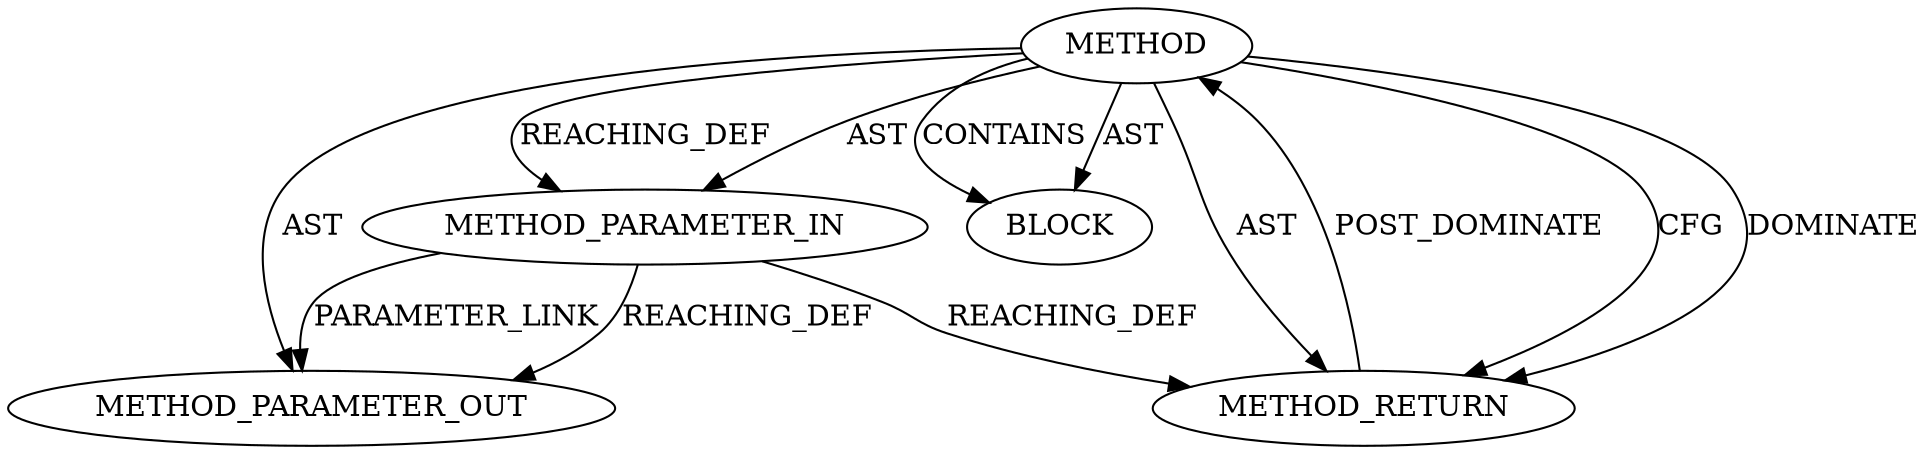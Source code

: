 digraph {
  20597 [label=METHOD AST_PARENT_TYPE="NAMESPACE_BLOCK" AST_PARENT_FULL_NAME="<global>" ORDER=0 CODE="<empty>" FULL_NAME="alloc_page" IS_EXTERNAL=true FILENAME="<empty>" SIGNATURE="" NAME="alloc_page"]
  20598 [label=METHOD_PARAMETER_IN ORDER=1 CODE="p1" IS_VARIADIC=false TYPE_FULL_NAME="ANY" EVALUATION_STRATEGY="BY_VALUE" INDEX=1 NAME="p1"]
  22244 [label=METHOD_PARAMETER_OUT ORDER=1 CODE="p1" IS_VARIADIC=false TYPE_FULL_NAME="ANY" EVALUATION_STRATEGY="BY_VALUE" INDEX=1 NAME="p1"]
  20599 [label=BLOCK ORDER=1 ARGUMENT_INDEX=1 CODE="<empty>" TYPE_FULL_NAME="ANY"]
  20600 [label=METHOD_RETURN ORDER=2 CODE="RET" TYPE_FULL_NAME="ANY" EVALUATION_STRATEGY="BY_VALUE"]
  20597 -> 20598 [label=AST ]
  20597 -> 20599 [label=AST ]
  20597 -> 20599 [label=CONTAINS ]
  20597 -> 20598 [label=REACHING_DEF VARIABLE=""]
  20598 -> 22244 [label=PARAMETER_LINK ]
  20597 -> 20600 [label=CFG ]
  20598 -> 20600 [label=REACHING_DEF VARIABLE="p1"]
  20600 -> 20597 [label=POST_DOMINATE ]
  20597 -> 22244 [label=AST ]
  20597 -> 20600 [label=DOMINATE ]
  20598 -> 22244 [label=REACHING_DEF VARIABLE="p1"]
  20597 -> 20600 [label=AST ]
}
